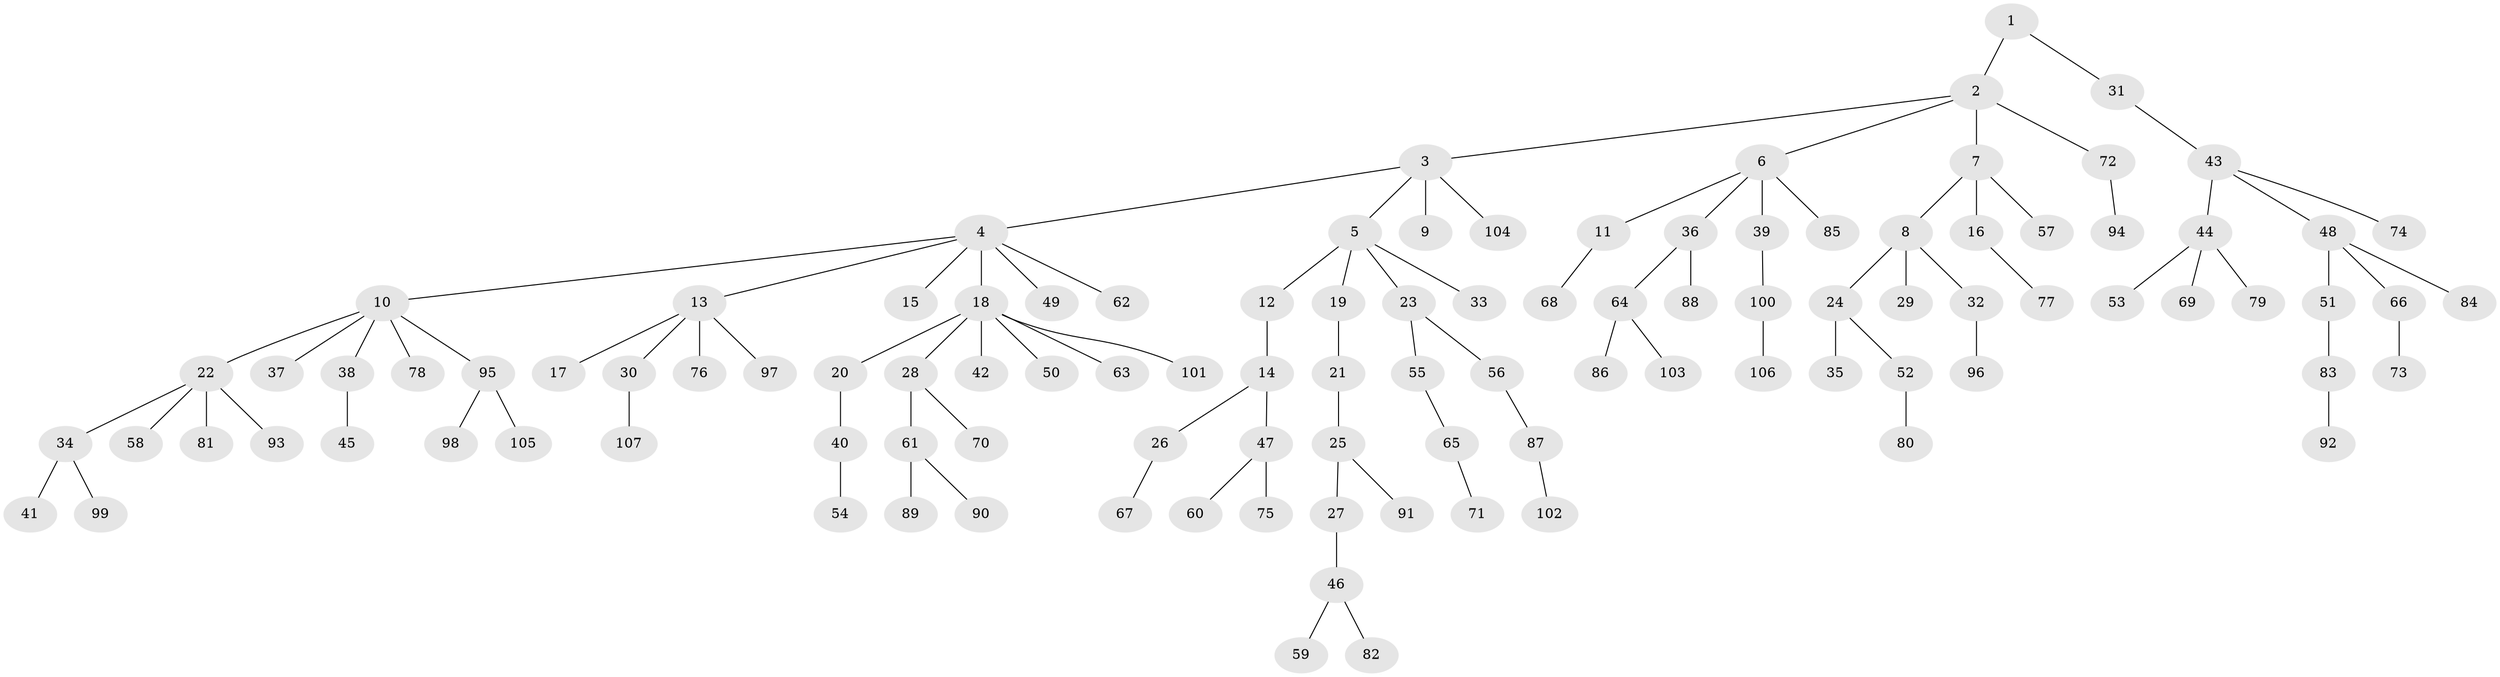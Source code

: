 // coarse degree distribution, {5: 0.03125, 13: 0.03125, 2: 0.1875, 4: 0.0625, 1: 0.65625, 3: 0.03125}
// Generated by graph-tools (version 1.1) at 2025/19/03/04/25 18:19:04]
// undirected, 107 vertices, 106 edges
graph export_dot {
graph [start="1"]
  node [color=gray90,style=filled];
  1;
  2;
  3;
  4;
  5;
  6;
  7;
  8;
  9;
  10;
  11;
  12;
  13;
  14;
  15;
  16;
  17;
  18;
  19;
  20;
  21;
  22;
  23;
  24;
  25;
  26;
  27;
  28;
  29;
  30;
  31;
  32;
  33;
  34;
  35;
  36;
  37;
  38;
  39;
  40;
  41;
  42;
  43;
  44;
  45;
  46;
  47;
  48;
  49;
  50;
  51;
  52;
  53;
  54;
  55;
  56;
  57;
  58;
  59;
  60;
  61;
  62;
  63;
  64;
  65;
  66;
  67;
  68;
  69;
  70;
  71;
  72;
  73;
  74;
  75;
  76;
  77;
  78;
  79;
  80;
  81;
  82;
  83;
  84;
  85;
  86;
  87;
  88;
  89;
  90;
  91;
  92;
  93;
  94;
  95;
  96;
  97;
  98;
  99;
  100;
  101;
  102;
  103;
  104;
  105;
  106;
  107;
  1 -- 2;
  1 -- 31;
  2 -- 3;
  2 -- 6;
  2 -- 7;
  2 -- 72;
  3 -- 4;
  3 -- 5;
  3 -- 9;
  3 -- 104;
  4 -- 10;
  4 -- 13;
  4 -- 15;
  4 -- 18;
  4 -- 49;
  4 -- 62;
  5 -- 12;
  5 -- 19;
  5 -- 23;
  5 -- 33;
  6 -- 11;
  6 -- 36;
  6 -- 39;
  6 -- 85;
  7 -- 8;
  7 -- 16;
  7 -- 57;
  8 -- 24;
  8 -- 29;
  8 -- 32;
  10 -- 22;
  10 -- 37;
  10 -- 38;
  10 -- 78;
  10 -- 95;
  11 -- 68;
  12 -- 14;
  13 -- 17;
  13 -- 30;
  13 -- 76;
  13 -- 97;
  14 -- 26;
  14 -- 47;
  16 -- 77;
  18 -- 20;
  18 -- 28;
  18 -- 42;
  18 -- 50;
  18 -- 63;
  18 -- 101;
  19 -- 21;
  20 -- 40;
  21 -- 25;
  22 -- 34;
  22 -- 58;
  22 -- 81;
  22 -- 93;
  23 -- 55;
  23 -- 56;
  24 -- 35;
  24 -- 52;
  25 -- 27;
  25 -- 91;
  26 -- 67;
  27 -- 46;
  28 -- 61;
  28 -- 70;
  30 -- 107;
  31 -- 43;
  32 -- 96;
  34 -- 41;
  34 -- 99;
  36 -- 64;
  36 -- 88;
  38 -- 45;
  39 -- 100;
  40 -- 54;
  43 -- 44;
  43 -- 48;
  43 -- 74;
  44 -- 53;
  44 -- 69;
  44 -- 79;
  46 -- 59;
  46 -- 82;
  47 -- 60;
  47 -- 75;
  48 -- 51;
  48 -- 66;
  48 -- 84;
  51 -- 83;
  52 -- 80;
  55 -- 65;
  56 -- 87;
  61 -- 89;
  61 -- 90;
  64 -- 86;
  64 -- 103;
  65 -- 71;
  66 -- 73;
  72 -- 94;
  83 -- 92;
  87 -- 102;
  95 -- 98;
  95 -- 105;
  100 -- 106;
}
